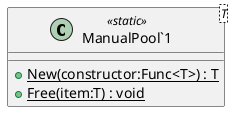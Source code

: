@startuml
class "ManualPool`1"<T> <<static>> {
    + {static} New(constructor:Func<T>) : T
    + {static} Free(item:T) : void
}
@enduml
